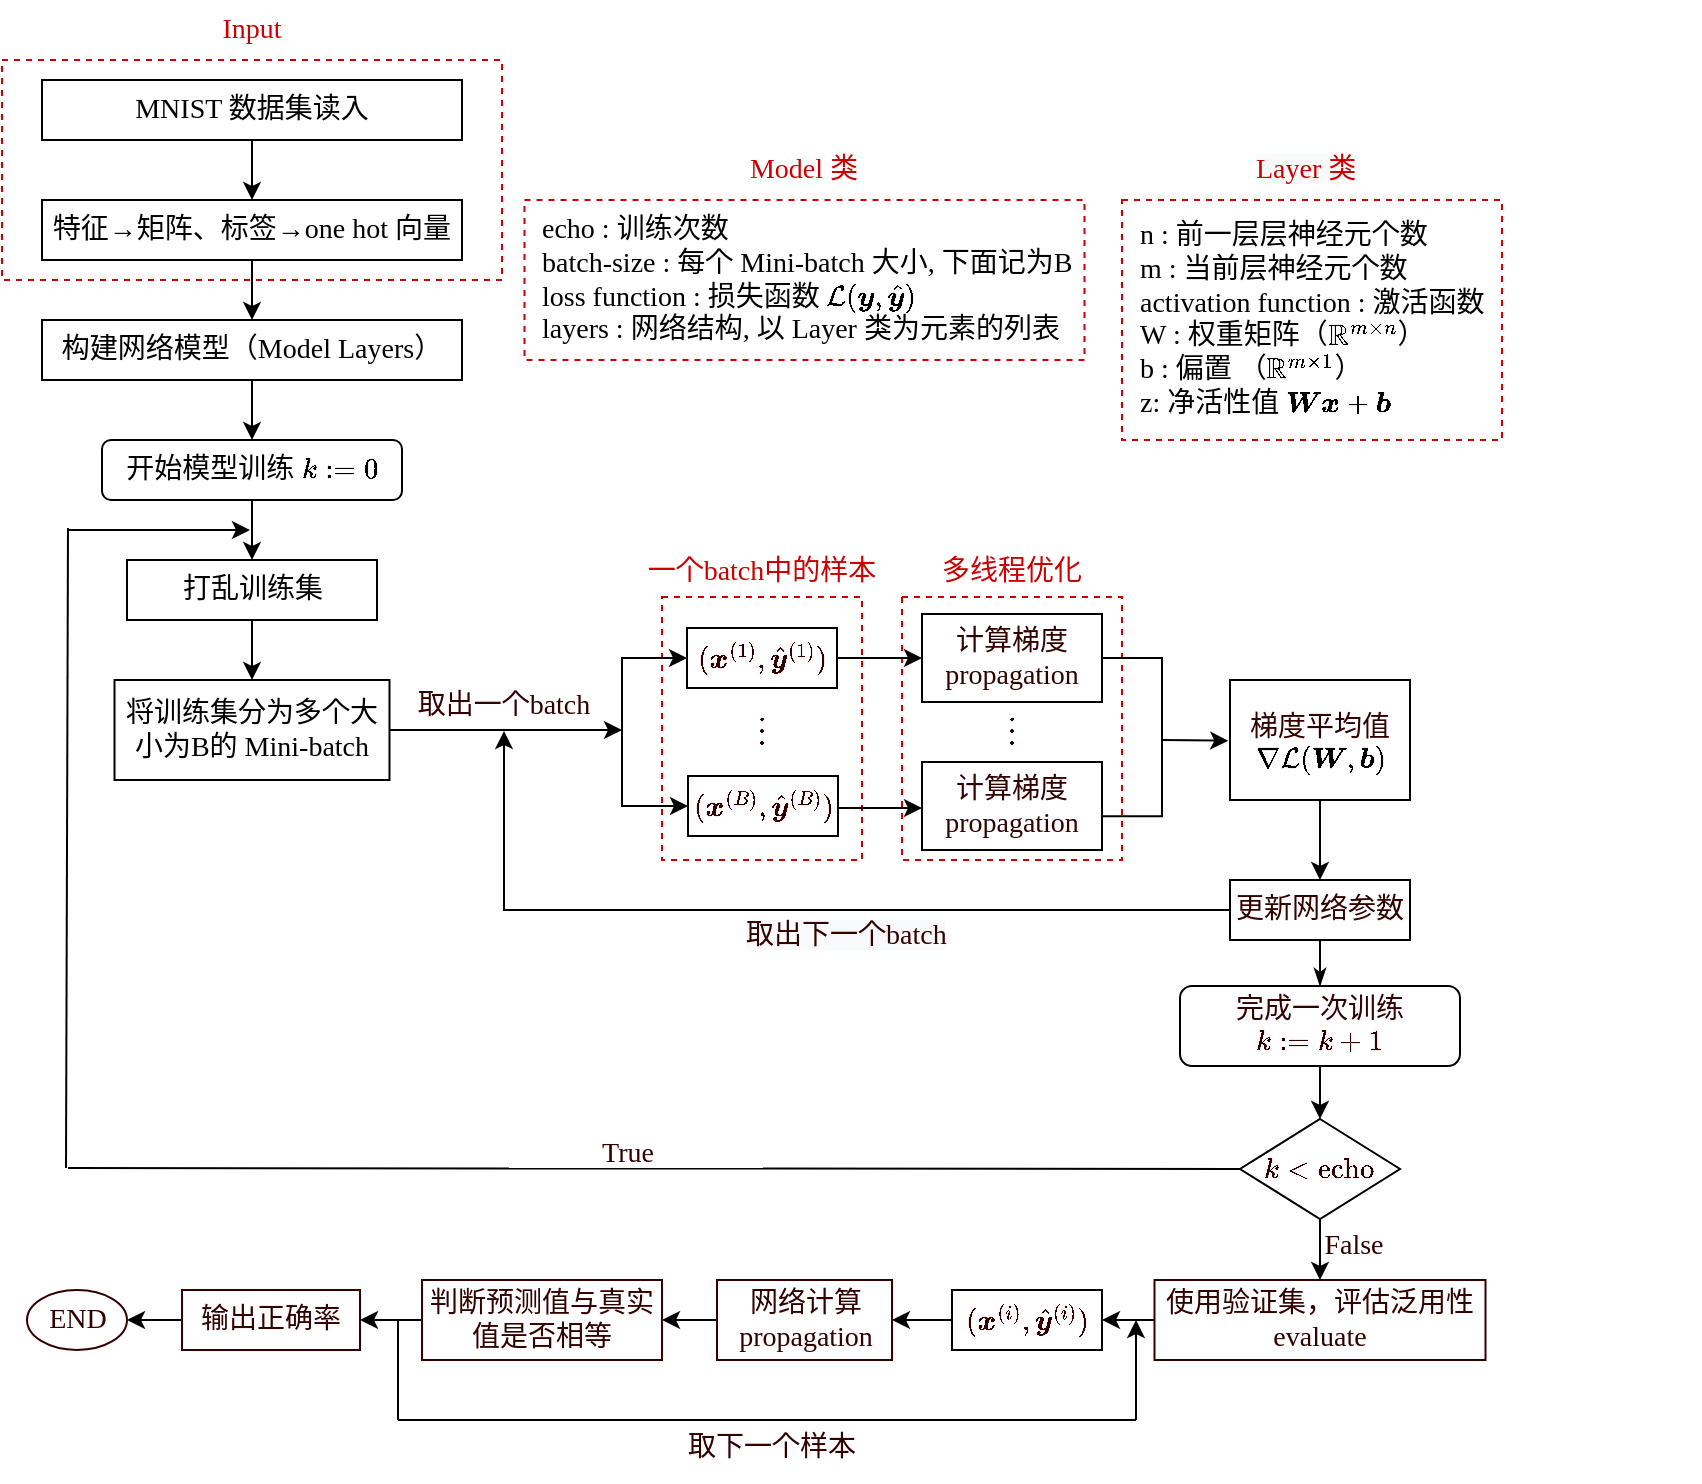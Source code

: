 <mxfile version="17.4.2" type="device"><diagram id="Q2C5cu7Eafr0KwG_MNja" name="第 1 页"><mxGraphModel dx="1038" dy="689" grid="1" gridSize="10" guides="1" tooltips="1" connect="1" arrows="0" fold="1" page="1" pageScale="1" pageWidth="827" pageHeight="1169" math="1" shadow="0"><root><mxCell id="0"/><mxCell id="1" parent="0"/><mxCell id="qIg4YypCuXZOdCyDGd-P-14" value="" style="group;fontSize=14;" parent="1" vertex="1" connectable="0"><mxGeometry x="554" y="340" width="335" height="60" as="geometry"/></mxCell><mxCell id="NY_u4ze6CYeBOj6MOWnM-48" value="&lt;p style=&quot;line-height: 0.9; font-size: 14px;&quot;&gt;梯度平均值&lt;br style=&quot;font-size: 14px;&quot;&gt;&lt;br style=&quot;font-size: 14px;&quot;&gt;&lt;/p&gt;" style="rounded=0;whiteSpace=wrap;html=1;fontSize=14;fontColor=#330000;fontFamily=Times New Roman;" parent="qIg4YypCuXZOdCyDGd-P-14" vertex="1"><mxGeometry x="100" width="90" height="60" as="geometry"/></mxCell><mxCell id="qIg4YypCuXZOdCyDGd-P-13" value="\(\nabla\mathcal{L}(\boldsymbol{W},\boldsymbol{b})\)" style="text;html=1;align=center;verticalAlign=middle;resizable=0;points=[];autosize=1;strokeColor=none;fillColor=none;fontFamily=Times New Roman;fontSize=14;" parent="qIg4YypCuXZOdCyDGd-P-14" vertex="1"><mxGeometry x="-25" y="30" width="340" height="20" as="geometry"/></mxCell><mxCell id="qIg4YypCuXZOdCyDGd-P-4" value="" style="group;fontSize=14;" parent="1" vertex="1" connectable="0"><mxGeometry x="485" y="270" width="120" height="160" as="geometry"/></mxCell><mxCell id="NY_u4ze6CYeBOj6MOWnM-67" value="" style="rounded=0;whiteSpace=wrap;html=1;fontSize=14;fontColor=#330000;dashed=1;strokeColor=#CC0000;fontFamily=Times New Roman;" parent="qIg4YypCuXZOdCyDGd-P-4" vertex="1"><mxGeometry x="5" y="28.493" width="110" height="131.507" as="geometry"/></mxCell><mxCell id="NY_u4ze6CYeBOj6MOWnM-69" value="&lt;font color=&quot;#cc0000&quot; style=&quot;font-size: 14px;&quot;&gt;多线程优化&lt;/font&gt;" style="text;html=1;strokeColor=none;fillColor=none;align=center;verticalAlign=middle;whiteSpace=wrap;rounded=0;dashed=1;fontSize=14;fontColor=#330000;fontFamily=Times New Roman;" parent="qIg4YypCuXZOdCyDGd-P-4" vertex="1"><mxGeometry width="120" height="32.877" as="geometry"/></mxCell><mxCell id="qIg4YypCuXZOdCyDGd-P-12" value="&lt;font style=&quot;font-size: 14px;&quot; color=&quot;#330000&quot;&gt;\(\vdots\)&lt;/font&gt;" style="text;html=1;strokeColor=none;fillColor=none;align=center;verticalAlign=middle;whiteSpace=wrap;rounded=0;dashed=1;fontSize=14;fontColor=#CC0000;fontFamily=Times New Roman;" parent="qIg4YypCuXZOdCyDGd-P-4" vertex="1"><mxGeometry x="42.5" y="81.5" width="35" height="25.5" as="geometry"/></mxCell><mxCell id="qIg4YypCuXZOdCyDGd-P-3" value="" style="group;fontSize=14;" parent="1" vertex="1" connectable="0"><mxGeometry x="360" y="270" width="120" height="160" as="geometry"/></mxCell><mxCell id="NY_u4ze6CYeBOj6MOWnM-66" value="" style="rounded=0;whiteSpace=wrap;html=1;fontSize=14;fontColor=#330000;dashed=1;strokeColor=#CC0000;fontFamily=Times New Roman;" parent="qIg4YypCuXZOdCyDGd-P-3" vertex="1"><mxGeometry x="10" y="28.493" width="100" height="131.507" as="geometry"/></mxCell><mxCell id="NY_u4ze6CYeBOj6MOWnM-68" value="&lt;font color=&quot;#cc0000&quot; style=&quot;font-size: 14px;&quot;&gt;一个batch中的样本&lt;/font&gt;" style="text;html=1;strokeColor=none;fillColor=none;align=center;verticalAlign=middle;whiteSpace=wrap;rounded=0;dashed=1;fontSize=14;fontColor=#330000;fontFamily=Times New Roman;" parent="qIg4YypCuXZOdCyDGd-P-3" vertex="1"><mxGeometry width="120" height="32.877" as="geometry"/></mxCell><mxCell id="NY_u4ze6CYeBOj6MOWnM-27" value="\((\boldsymbol{x}^{(1)}, \hat{\boldsymbol{y}}^{(1)}&lt;br style=&quot;font-size: 14px;&quot;&gt;) \)" style="rounded=0;whiteSpace=wrap;html=1;fontSize=14;fontColor=#330000;fontFamily=Times New Roman;" parent="qIg4YypCuXZOdCyDGd-P-3" vertex="1"><mxGeometry x="22.5" y="44" width="75" height="30" as="geometry"/></mxCell><mxCell id="qIg4YypCuXZOdCyDGd-P-11" value="&lt;font style=&quot;font-size: 14px;&quot; color=&quot;#330000&quot;&gt;\(\vdots\)&lt;/font&gt;" style="text;html=1;strokeColor=none;fillColor=none;align=center;verticalAlign=middle;whiteSpace=wrap;rounded=0;dashed=1;fontSize=14;fontColor=#CC0000;fontFamily=Times New Roman;" parent="qIg4YypCuXZOdCyDGd-P-3" vertex="1"><mxGeometry x="42.5" y="81.5" width="35" height="25.5" as="geometry"/></mxCell><mxCell id="NY_u4ze6CYeBOj6MOWnM-62" value="" style="endArrow=none;html=1;rounded=0;fontSize=14;fontColor=#330000;fontFamily=Times New Roman;entryX=0;entryY=0.5;entryDx=0;entryDy=0;" parent="1" target="NY_u4ze6CYeBOj6MOWnM-58" edge="1"><mxGeometry width="50" height="50" relative="1" as="geometry"><mxPoint x="73" y="584" as="sourcePoint"/><mxPoint x="655" y="584" as="targetPoint"/></mxGeometry></mxCell><mxCell id="NY_u4ze6CYeBOj6MOWnM-15" value="" style="rounded=0;whiteSpace=wrap;html=1;dashed=1;fontFamily=Times New Roman;strokeColor=#CC0000;fontSize=14;" parent="1" vertex="1"><mxGeometry x="40" y="30" width="250" height="110" as="geometry"/></mxCell><mxCell id="NY_u4ze6CYeBOj6MOWnM-4" style="edgeStyle=orthogonalEdgeStyle;rounded=0;orthogonalLoop=1;jettySize=auto;html=1;exitX=0.5;exitY=1;exitDx=0;exitDy=0;fontFamily=Times New Roman;fontSize=14;" parent="1" source="NY_u4ze6CYeBOj6MOWnM-1" target="NY_u4ze6CYeBOj6MOWnM-2" edge="1"><mxGeometry relative="1" as="geometry"/></mxCell><mxCell id="NY_u4ze6CYeBOj6MOWnM-1" value="MNIST 数据集读入" style="rounded=0;whiteSpace=wrap;html=1;fontFamily=Times New Roman;fontSize=14;" parent="1" vertex="1"><mxGeometry x="60" y="40" width="210" height="30" as="geometry"/></mxCell><mxCell id="NY_u4ze6CYeBOj6MOWnM-10" style="edgeStyle=orthogonalEdgeStyle;rounded=0;orthogonalLoop=1;jettySize=auto;html=1;exitX=0.5;exitY=1;exitDx=0;exitDy=0;entryX=0.5;entryY=0;entryDx=0;entryDy=0;fontFamily=Times New Roman;fontSize=14;" parent="1" source="NY_u4ze6CYeBOj6MOWnM-2" target="NY_u4ze6CYeBOj6MOWnM-5" edge="1"><mxGeometry relative="1" as="geometry"/></mxCell><mxCell id="NY_u4ze6CYeBOj6MOWnM-2" value="特征→矩阵、标签→one hot 向量" style="rounded=0;whiteSpace=wrap;html=1;fontFamily=Times New Roman;fontSize=14;" parent="1" vertex="1"><mxGeometry x="60" y="100" width="210" height="30" as="geometry"/></mxCell><mxCell id="NY_u4ze6CYeBOj6MOWnM-11" style="edgeStyle=orthogonalEdgeStyle;rounded=0;orthogonalLoop=1;jettySize=auto;html=1;exitX=0.5;exitY=1;exitDx=0;exitDy=0;entryX=0.5;entryY=0;entryDx=0;entryDy=0;fontFamily=Times New Roman;fontSize=14;" parent="1" source="NY_u4ze6CYeBOj6MOWnM-5" target="NY_u4ze6CYeBOj6MOWnM-7" edge="1"><mxGeometry relative="1" as="geometry"/></mxCell><mxCell id="NY_u4ze6CYeBOj6MOWnM-5" value="构建网络模型（Model Layers）" style="rounded=0;whiteSpace=wrap;html=1;fontFamily=Times New Roman;fontSize=14;" parent="1" vertex="1"><mxGeometry x="60" y="160" width="210" height="30" as="geometry"/></mxCell><mxCell id="NY_u4ze6CYeBOj6MOWnM-22" style="edgeStyle=orthogonalEdgeStyle;rounded=0;orthogonalLoop=1;jettySize=auto;html=1;exitX=0.5;exitY=1;exitDx=0;exitDy=0;entryX=0.5;entryY=0;entryDx=0;entryDy=0;fontSize=14;fontColor=#CC0000;fontFamily=Times New Roman;" parent="1" source="NY_u4ze6CYeBOj6MOWnM-7" target="NY_u4ze6CYeBOj6MOWnM-12" edge="1"><mxGeometry relative="1" as="geometry"/></mxCell><mxCell id="NY_u4ze6CYeBOj6MOWnM-7" value="开始模型训练 \(k := 0\)" style="rounded=1;whiteSpace=wrap;html=1;fontFamily=Times New Roman;fontSize=14;" parent="1" vertex="1"><mxGeometry x="90" y="220" width="150" height="30" as="geometry"/></mxCell><mxCell id="NY_u4ze6CYeBOj6MOWnM-23" style="edgeStyle=orthogonalEdgeStyle;rounded=0;orthogonalLoop=1;jettySize=auto;html=1;exitX=0.5;exitY=1;exitDx=0;exitDy=0;entryX=0.5;entryY=0;entryDx=0;entryDy=0;fontSize=14;fontColor=#CC0000;fontFamily=Times New Roman;" parent="1" source="NY_u4ze6CYeBOj6MOWnM-12" target="NY_u4ze6CYeBOj6MOWnM-13" edge="1"><mxGeometry relative="1" as="geometry"/></mxCell><mxCell id="NY_u4ze6CYeBOj6MOWnM-12" value="打乱训练集" style="rounded=0;whiteSpace=wrap;html=1;fontFamily=Times New Roman;fontSize=14;" parent="1" vertex="1"><mxGeometry x="102.5" y="280" width="125" height="30" as="geometry"/></mxCell><mxCell id="qIg4YypCuXZOdCyDGd-P-6" style="edgeStyle=orthogonalEdgeStyle;rounded=0;orthogonalLoop=1;jettySize=auto;html=1;exitX=1;exitY=0.5;exitDx=0;exitDy=0;fontFamily=Times New Roman;endSize=6;fontSize=14;" parent="1" source="NY_u4ze6CYeBOj6MOWnM-13" edge="1"><mxGeometry relative="1" as="geometry"><mxPoint x="350" y="365" as="targetPoint"/></mxGeometry></mxCell><mxCell id="NY_u4ze6CYeBOj6MOWnM-13" value="将训练集分为多个大小为B的 Mini-batch" style="rounded=0;whiteSpace=wrap;html=1;fontFamily=Times New Roman;fontSize=14;" parent="1" vertex="1"><mxGeometry x="96.25" y="340" width="137.5" height="50" as="geometry"/></mxCell><mxCell id="NY_u4ze6CYeBOj6MOWnM-16" value="&lt;font style=&quot;font-size: 14px;&quot; color=&quot;#cc0000&quot;&gt;Input&lt;/font&gt;" style="text;html=1;strokeColor=none;fillColor=none;align=center;verticalAlign=middle;whiteSpace=wrap;rounded=0;dashed=1;fontFamily=Times New Roman;fontSize=14;" parent="1" vertex="1"><mxGeometry x="135" width="60" height="30" as="geometry"/></mxCell><mxCell id="NY_u4ze6CYeBOj6MOWnM-17" value="&amp;nbsp; echo : 训练次数&lt;br style=&quot;font-size: 14px;&quot;&gt;&amp;nbsp; batch-size : 每个 Mini-batch 大小, 下面记为B&lt;br style=&quot;font-size: 14px;&quot;&gt;&amp;nbsp; loss function : 损失函数&amp;nbsp;&lt;span style=&quot;font-size: 14px;&quot;&gt;\(\mathcal{L}(\boldsymbol{y},\hat{\boldsymbol{y}})\)&lt;/span&gt;&lt;br style=&quot;font-size: 14px;&quot;&gt;&amp;nbsp; layers : 网络结构, 以 Layer 类为元素的列表" style="rounded=0;whiteSpace=wrap;html=1;dashed=1;align=left;fontFamily=Times New Roman;strokeColor=#CC0000;fontSize=14;" parent="1" vertex="1"><mxGeometry x="301.25" y="100" width="280" height="80" as="geometry"/></mxCell><mxCell id="NY_u4ze6CYeBOj6MOWnM-18" value="Model 类" style="text;html=1;strokeColor=none;fillColor=none;align=center;verticalAlign=middle;whiteSpace=wrap;rounded=0;dashed=1;fontSize=14;fontColor=#CC0000;fontFamily=Times New Roman;" parent="1" vertex="1"><mxGeometry x="401.25" y="70" width="80" height="30" as="geometry"/></mxCell><mxCell id="NY_u4ze6CYeBOj6MOWnM-19" value="&amp;nbsp; n : 前一层层神经元个数&lt;br style=&quot;font-size: 14px;&quot;&gt;&amp;nbsp; m : 当前层神经元个数&lt;br style=&quot;font-size: 14px;&quot;&gt;&amp;nbsp; activation function : 激活函数&lt;br style=&quot;font-size: 14px;&quot;&gt;&amp;nbsp; W : 权重矩阵（\(\mathbb{R}^{m\times n}\)）&lt;br style=&quot;font-size: 14px;&quot;&gt;&amp;nbsp; b : 偏置 （\(\mathbb{R}^{m\times 1}\)）&lt;br style=&quot;font-size: 14px;&quot;&gt;&amp;nbsp; z: 净活性值 \(\boldsymbol{W}\boldsymbol{x}&lt;br style=&quot;font-size: 14px;&quot;&gt;+\boldsymbol{b}\)&amp;nbsp;" style="rounded=0;whiteSpace=wrap;html=1;dashed=1;align=left;fontFamily=Times New Roman;strokeColor=#CC0000;fontSize=14;" parent="1" vertex="1"><mxGeometry x="600" y="100" width="190" height="120" as="geometry"/></mxCell><mxCell id="NY_u4ze6CYeBOj6MOWnM-20" value="&lt;span style=&quot;color: rgb(204, 0, 0); font-size: 14px; font-style: normal; font-weight: 400; letter-spacing: normal; text-align: center; text-indent: 0px; text-transform: none; word-spacing: 0px; background-color: rgb(248, 249, 250); display: inline; float: none;&quot;&gt;Layer 类&lt;/span&gt;" style="text;whiteSpace=wrap;html=1;fontSize=14;fontColor=#CC0000;fontFamily=Times New Roman;" parent="1" vertex="1"><mxGeometry x="664.75" y="70" width="60.5" height="30" as="geometry"/></mxCell><mxCell id="NY_u4ze6CYeBOj6MOWnM-26" value="&lt;font style=&quot;font-size: 14px;&quot; color=&quot;#330000&quot;&gt;取出一个batch&lt;/font&gt;" style="text;html=1;strokeColor=none;fillColor=none;align=center;verticalAlign=middle;whiteSpace=wrap;rounded=0;dashed=1;fontSize=14;fontColor=#CC0000;fontFamily=Times New Roman;" parent="1" vertex="1"><mxGeometry x="236" y="340" width="110" height="25.5" as="geometry"/></mxCell><mxCell id="NY_u4ze6CYeBOj6MOWnM-40" style="edgeStyle=orthogonalEdgeStyle;rounded=0;orthogonalLoop=1;jettySize=auto;html=1;exitX=1;exitY=0.5;exitDx=0;exitDy=0;entryX=0;entryY=0.5;entryDx=0;entryDy=0;fontSize=14;fontColor=#330000;fontFamily=Times New Roman;" parent="1" source="NY_u4ze6CYeBOj6MOWnM-27" target="NY_u4ze6CYeBOj6MOWnM-38" edge="1"><mxGeometry relative="1" as="geometry"/></mxCell><mxCell id="NY_u4ze6CYeBOj6MOWnM-41" style="edgeStyle=orthogonalEdgeStyle;rounded=0;orthogonalLoop=1;jettySize=auto;html=1;exitX=1;exitY=0.5;exitDx=0;exitDy=0;entryX=0;entryY=0.5;entryDx=0;entryDy=0;fontSize=14;fontColor=#330000;fontFamily=Times New Roman;" parent="1" edge="1"><mxGeometry relative="1" as="geometry"><mxPoint x="458" y="404" as="sourcePoint"/><mxPoint x="500" y="404" as="targetPoint"/></mxGeometry></mxCell><mxCell id="NY_u4ze6CYeBOj6MOWnM-29" value="\( (\boldsymbol{x}^{(B)}&lt;br style=&quot;font-size: 14px;&quot;&gt;, \hat{\boldsymbol{y}}^{(B)}&lt;br style=&quot;font-size: 14px;&quot;&gt;) \)" style="rounded=0;whiteSpace=wrap;html=1;fontSize=14;fontColor=#330000;fontFamily=Times New Roman;" parent="1" vertex="1"><mxGeometry x="383" y="388" width="75" height="30" as="geometry"/></mxCell><mxCell id="NY_u4ze6CYeBOj6MOWnM-38" value="计算梯度&lt;br style=&quot;font-size: 14px;&quot;&gt;propagation" style="rounded=0;whiteSpace=wrap;html=1;fontSize=14;fontColor=#330000;fontFamily=Times New Roman;" parent="1" vertex="1"><mxGeometry x="500" y="307" width="90" height="44" as="geometry"/></mxCell><mxCell id="NY_u4ze6CYeBOj6MOWnM-39" value="计算梯度&lt;br style=&quot;font-size: 14px;&quot;&gt;propagation" style="rounded=0;whiteSpace=wrap;html=1;fontSize=14;fontColor=#330000;fontFamily=Times New Roman;" parent="1" vertex="1"><mxGeometry x="500" y="381" width="90" height="44" as="geometry"/></mxCell><mxCell id="NY_u4ze6CYeBOj6MOWnM-52" style="edgeStyle=orthogonalEdgeStyle;rounded=0;orthogonalLoop=1;jettySize=auto;html=1;exitX=0.5;exitY=1;exitDx=0;exitDy=0;entryX=0.5;entryY=0;entryDx=0;entryDy=0;fontSize=14;fontColor=#330000;fontFamily=Times New Roman;" parent="1" source="NY_u4ze6CYeBOj6MOWnM-48" target="NY_u4ze6CYeBOj6MOWnM-51" edge="1"><mxGeometry relative="1" as="geometry"/></mxCell><mxCell id="NY_u4ze6CYeBOj6MOWnM-50" value="" style="endArrow=classic;html=1;rounded=0;fontSize=14;fontColor=#330000;fontFamily=Times New Roman;entryX=0.365;entryY=0.019;entryDx=0;entryDy=0;entryPerimeter=0;" parent="1" target="qIg4YypCuXZOdCyDGd-P-13" edge="1"><mxGeometry width="50" height="50" relative="1" as="geometry"><mxPoint x="620" y="370" as="sourcePoint"/><mxPoint x="653.44" y="373.52" as="targetPoint"/></mxGeometry></mxCell><mxCell id="NY_u4ze6CYeBOj6MOWnM-53" style="edgeStyle=orthogonalEdgeStyle;rounded=0;orthogonalLoop=1;jettySize=auto;html=1;exitX=0;exitY=0.5;exitDx=0;exitDy=0;fontSize=14;fontColor=#330000;fontFamily=Times New Roman;entryX=0.5;entryY=1;entryDx=0;entryDy=0;" parent="1" source="NY_u4ze6CYeBOj6MOWnM-51" target="NY_u4ze6CYeBOj6MOWnM-26" edge="1"><mxGeometry relative="1" as="geometry"><mxPoint x="288" y="368" as="targetPoint"/></mxGeometry></mxCell><mxCell id="qIg4YypCuXZOdCyDGd-P-15" style="edgeStyle=orthogonalEdgeStyle;rounded=0;orthogonalLoop=1;jettySize=auto;html=1;exitX=0.5;exitY=1;exitDx=0;exitDy=0;entryX=0.5;entryY=0;entryDx=0;entryDy=0;fontFamily=Times New Roman;endArrow=classicThin;endFill=1;fontSize=14;" parent="1" source="NY_u4ze6CYeBOj6MOWnM-51" target="NY_u4ze6CYeBOj6MOWnM-56" edge="1"><mxGeometry relative="1" as="geometry"/></mxCell><mxCell id="NY_u4ze6CYeBOj6MOWnM-51" value="更新网络参数" style="rounded=0;whiteSpace=wrap;html=1;fontSize=14;fontColor=#330000;fontFamily=Times New Roman;" parent="1" vertex="1"><mxGeometry x="654" y="440" width="90" height="30" as="geometry"/></mxCell><mxCell id="NY_u4ze6CYeBOj6MOWnM-54" value="&lt;span style=&quot;color: rgb(51, 0, 0); font-size: 14px; font-style: normal; font-weight: 400; letter-spacing: normal; text-align: center; text-indent: 0px; text-transform: none; word-spacing: 0px; background-color: rgb(248, 249, 250); display: inline; float: none;&quot;&gt;取出下一个batch&lt;/span&gt;" style="text;whiteSpace=wrap;html=1;fontSize=14;fontColor=#330000;fontFamily=Times New Roman;" parent="1" vertex="1"><mxGeometry x="410" y="453" width="124" height="30" as="geometry"/></mxCell><mxCell id="NY_u4ze6CYeBOj6MOWnM-59" style="edgeStyle=orthogonalEdgeStyle;rounded=0;orthogonalLoop=1;jettySize=auto;html=1;exitX=0.5;exitY=1;exitDx=0;exitDy=0;entryX=0.5;entryY=0;entryDx=0;entryDy=0;fontSize=14;fontColor=#330000;fontFamily=Times New Roman;" parent="1" source="NY_u4ze6CYeBOj6MOWnM-56" target="NY_u4ze6CYeBOj6MOWnM-58" edge="1"><mxGeometry relative="1" as="geometry"/></mxCell><mxCell id="NY_u4ze6CYeBOj6MOWnM-56" value="完成一次训练 \(k := k+1\)" style="rounded=1;whiteSpace=wrap;html=1;fontSize=14;fontColor=#330000;fontFamily=Times New Roman;" parent="1" vertex="1"><mxGeometry x="629" y="493" width="140" height="40" as="geometry"/></mxCell><mxCell id="NY_u4ze6CYeBOj6MOWnM-88" style="edgeStyle=orthogonalEdgeStyle;rounded=0;orthogonalLoop=1;jettySize=auto;html=1;exitX=0.5;exitY=1;exitDx=0;exitDy=0;entryX=0.5;entryY=0;entryDx=0;entryDy=0;fontSize=14;fontColor=#330000;fontFamily=Times New Roman;" parent="1" source="NY_u4ze6CYeBOj6MOWnM-58" target="NY_u4ze6CYeBOj6MOWnM-70" edge="1"><mxGeometry relative="1" as="geometry"/></mxCell><mxCell id="NY_u4ze6CYeBOj6MOWnM-58" value="\(k &amp;lt; \text{echo}\)" style="rhombus;whiteSpace=wrap;html=1;fontSize=14;fontColor=#330000;fontFamily=Times New Roman;" parent="1" vertex="1"><mxGeometry x="659" y="559.5" width="80" height="50" as="geometry"/></mxCell><mxCell id="NY_u4ze6CYeBOj6MOWnM-63" value="" style="endArrow=none;html=1;rounded=0;fontSize=14;fontColor=#330000;fontFamily=Times New Roman;" parent="1" edge="1"><mxGeometry width="50" height="50" relative="1" as="geometry"><mxPoint x="72" y="584" as="sourcePoint"/><mxPoint x="73" y="264" as="targetPoint"/></mxGeometry></mxCell><mxCell id="NY_u4ze6CYeBOj6MOWnM-64" value="" style="endArrow=classic;html=1;rounded=0;fontSize=14;fontColor=#330000;fontFamily=Times New Roman;" parent="1" edge="1"><mxGeometry width="50" height="50" relative="1" as="geometry"><mxPoint x="73" y="265" as="sourcePoint"/><mxPoint x="164" y="265" as="targetPoint"/></mxGeometry></mxCell><mxCell id="NY_u4ze6CYeBOj6MOWnM-65" value="True" style="text;html=1;strokeColor=none;fillColor=none;align=center;verticalAlign=middle;whiteSpace=wrap;rounded=0;fontSize=14;fontColor=#330000;fontFamily=Times New Roman;" parent="1" vertex="1"><mxGeometry x="323" y="559.5" width="60" height="35" as="geometry"/></mxCell><mxCell id="NY_u4ze6CYeBOj6MOWnM-77" style="edgeStyle=orthogonalEdgeStyle;rounded=0;orthogonalLoop=1;jettySize=auto;html=1;exitX=0;exitY=0.5;exitDx=0;exitDy=0;entryX=1;entryY=0.5;entryDx=0;entryDy=0;fontSize=14;fontColor=#330000;fontFamily=Times New Roman;" parent="1" source="NY_u4ze6CYeBOj6MOWnM-70" target="NY_u4ze6CYeBOj6MOWnM-72" edge="1"><mxGeometry relative="1" as="geometry"/></mxCell><mxCell id="NY_u4ze6CYeBOj6MOWnM-70" value="&lt;font color=&quot;#330000&quot; style=&quot;font-size: 14px;&quot;&gt;使用验证集，评估泛用性&lt;br style=&quot;font-size: 14px;&quot;&gt;evaluate&lt;br style=&quot;font-size: 14px;&quot;&gt;&lt;/font&gt;" style="rounded=0;whiteSpace=wrap;html=1;fontSize=14;fontColor=#CC0000;strokeColor=#330000;fontFamily=Times New Roman;" parent="1" vertex="1"><mxGeometry x="616.25" y="640" width="165.5" height="40" as="geometry"/></mxCell><mxCell id="NY_u4ze6CYeBOj6MOWnM-78" style="edgeStyle=orthogonalEdgeStyle;rounded=0;orthogonalLoop=1;jettySize=auto;html=1;exitX=0;exitY=0.5;exitDx=0;exitDy=0;entryX=1;entryY=0.5;entryDx=0;entryDy=0;fontSize=14;fontColor=#330000;fontFamily=Times New Roman;" parent="1" source="NY_u4ze6CYeBOj6MOWnM-72" target="NY_u4ze6CYeBOj6MOWnM-76" edge="1"><mxGeometry relative="1" as="geometry"/></mxCell><mxCell id="NY_u4ze6CYeBOj6MOWnM-72" value="\( (\boldsymbol{x}^{(i)}&lt;br style=&quot;font-size: 14px;&quot;&gt;, \hat{\boldsymbol{y}}^{(i)}&lt;br style=&quot;font-size: 14px;&quot;&gt;) \)" style="rounded=0;whiteSpace=wrap;html=1;fontSize=14;fontColor=#330000;fontFamily=Times New Roman;" parent="1" vertex="1"><mxGeometry x="515" y="645" width="75" height="30" as="geometry"/></mxCell><mxCell id="NY_u4ze6CYeBOj6MOWnM-87" style="edgeStyle=orthogonalEdgeStyle;rounded=0;orthogonalLoop=1;jettySize=auto;html=1;exitX=0;exitY=0.5;exitDx=0;exitDy=0;entryX=1;entryY=0.5;entryDx=0;entryDy=0;fontSize=14;fontColor=#330000;fontFamily=Times New Roman;" parent="1" source="NY_u4ze6CYeBOj6MOWnM-74" target="NY_u4ze6CYeBOj6MOWnM-86" edge="1"><mxGeometry relative="1" as="geometry"/></mxCell><mxCell id="NY_u4ze6CYeBOj6MOWnM-74" value="&lt;font color=&quot;#330000&quot; style=&quot;font-size: 14px;&quot;&gt;输出正确率&lt;br style=&quot;font-size: 14px;&quot;&gt;&lt;/font&gt;" style="rounded=0;whiteSpace=wrap;html=1;fontSize=14;fontColor=#CC0000;strokeColor=#330000;fontFamily=Times New Roman;" parent="1" vertex="1"><mxGeometry x="130" y="645" width="89" height="30" as="geometry"/></mxCell><mxCell id="NY_u4ze6CYeBOj6MOWnM-79" style="edgeStyle=orthogonalEdgeStyle;rounded=0;orthogonalLoop=1;jettySize=auto;html=1;exitX=0;exitY=0.5;exitDx=0;exitDy=0;entryX=1;entryY=0.5;entryDx=0;entryDy=0;fontSize=14;fontColor=#330000;fontFamily=Times New Roman;" parent="1" source="NY_u4ze6CYeBOj6MOWnM-75" target="NY_u4ze6CYeBOj6MOWnM-74" edge="1"><mxGeometry relative="1" as="geometry"/></mxCell><mxCell id="NY_u4ze6CYeBOj6MOWnM-75" value="&lt;font color=&quot;#330000&quot; style=&quot;font-size: 14px;&quot;&gt;判断预测值与真实值是否相等&lt;br style=&quot;font-size: 14px;&quot;&gt;&lt;/font&gt;" style="rounded=0;whiteSpace=wrap;html=1;fontSize=14;fontColor=#CC0000;strokeColor=#330000;fontFamily=Times New Roman;" parent="1" vertex="1"><mxGeometry x="250" y="640" width="120" height="40" as="geometry"/></mxCell><mxCell id="NY_u4ze6CYeBOj6MOWnM-80" style="edgeStyle=orthogonalEdgeStyle;rounded=0;orthogonalLoop=1;jettySize=auto;html=1;exitX=0;exitY=0.5;exitDx=0;exitDy=0;entryX=1;entryY=0.5;entryDx=0;entryDy=0;fontSize=14;fontColor=#330000;fontFamily=Times New Roman;" parent="1" source="NY_u4ze6CYeBOj6MOWnM-76" target="NY_u4ze6CYeBOj6MOWnM-75" edge="1"><mxGeometry relative="1" as="geometry"/></mxCell><mxCell id="NY_u4ze6CYeBOj6MOWnM-76" value="&lt;font color=&quot;#330000&quot; style=&quot;font-size: 14px;&quot;&gt;网络计算&lt;br style=&quot;font-size: 14px;&quot;&gt;propagation&lt;br style=&quot;font-size: 14px;&quot;&gt;&lt;/font&gt;" style="rounded=0;whiteSpace=wrap;html=1;fontSize=14;fontColor=#CC0000;strokeColor=#330000;fontFamily=Times New Roman;" parent="1" vertex="1"><mxGeometry x="397.5" y="640" width="87.5" height="40" as="geometry"/></mxCell><mxCell id="NY_u4ze6CYeBOj6MOWnM-81" value="" style="endArrow=none;html=1;rounded=0;fontSize=14;fontColor=#330000;fontFamily=Times New Roman;" parent="1" edge="1"><mxGeometry width="50" height="50" relative="1" as="geometry"><mxPoint x="238" y="710" as="sourcePoint"/><mxPoint x="238" y="660" as="targetPoint"/></mxGeometry></mxCell><mxCell id="NY_u4ze6CYeBOj6MOWnM-83" value="" style="endArrow=none;html=1;rounded=0;fontSize=14;fontColor=#330000;fontFamily=Times New Roman;" parent="1" edge="1"><mxGeometry width="50" height="50" relative="1" as="geometry"><mxPoint x="238" y="710" as="sourcePoint"/><mxPoint x="607" y="710" as="targetPoint"/></mxGeometry></mxCell><mxCell id="NY_u4ze6CYeBOj6MOWnM-84" value="" style="endArrow=classic;html=1;rounded=0;fontSize=14;fontColor=#330000;fontFamily=Times New Roman;" parent="1" edge="1"><mxGeometry width="50" height="50" relative="1" as="geometry"><mxPoint x="607" y="710" as="sourcePoint"/><mxPoint x="607" y="660" as="targetPoint"/></mxGeometry></mxCell><mxCell id="NY_u4ze6CYeBOj6MOWnM-85" value="取下一个样本" style="text;html=1;strokeColor=none;fillColor=none;align=center;verticalAlign=middle;whiteSpace=wrap;rounded=0;fontSize=14;fontColor=#330000;fontFamily=Times New Roman;" parent="1" vertex="1"><mxGeometry x="380" y="706" width="90" height="35" as="geometry"/></mxCell><mxCell id="NY_u4ze6CYeBOj6MOWnM-86" value="END" style="ellipse;whiteSpace=wrap;html=1;fontSize=14;fontColor=#330000;strokeColor=#330000;fontFamily=Times New Roman;" parent="1" vertex="1"><mxGeometry x="52.5" y="645" width="50" height="30" as="geometry"/></mxCell><mxCell id="NY_u4ze6CYeBOj6MOWnM-89" value="False" style="text;html=1;strokeColor=none;fillColor=none;align=center;verticalAlign=middle;whiteSpace=wrap;rounded=0;fontSize=14;fontColor=#330000;fontFamily=Times New Roman;" parent="1" vertex="1"><mxGeometry x="686" y="605" width="60" height="35" as="geometry"/></mxCell><mxCell id="qIg4YypCuXZOdCyDGd-P-9" value="" style="endArrow=classic;startArrow=classic;html=1;rounded=0;fontFamily=Times New Roman;entryX=0;entryY=0.5;entryDx=0;entryDy=0;exitX=0;exitY=0.5;exitDx=0;exitDy=0;edgeStyle=orthogonalEdgeStyle;fontSize=14;" parent="1" source="NY_u4ze6CYeBOj6MOWnM-29" target="NY_u4ze6CYeBOj6MOWnM-27" edge="1"><mxGeometry width="50" height="50" relative="1" as="geometry"><mxPoint x="296" y="428" as="sourcePoint"/><mxPoint x="346" y="378" as="targetPoint"/><Array as="points"><mxPoint x="350" y="403"/><mxPoint x="350" y="329"/></Array></mxGeometry></mxCell><mxCell id="iMHoZ554pYWK2dIRJ5li-2" value="" style="endArrow=none;html=1;rounded=0;fontSize=14;entryX=1;entryY=0.5;entryDx=0;entryDy=0;exitX=0.994;exitY=0.616;exitDx=0;exitDy=0;exitPerimeter=0;edgeStyle=orthogonalEdgeStyle;" edge="1" parent="1" source="NY_u4ze6CYeBOj6MOWnM-39" target="NY_u4ze6CYeBOj6MOWnM-38"><mxGeometry width="50" height="50" relative="1" as="geometry"><mxPoint x="680" y="330" as="sourcePoint"/><mxPoint x="730" y="280" as="targetPoint"/><Array as="points"><mxPoint x="620" y="408"/><mxPoint x="620" y="329"/></Array></mxGeometry></mxCell></root></mxGraphModel></diagram></mxfile>